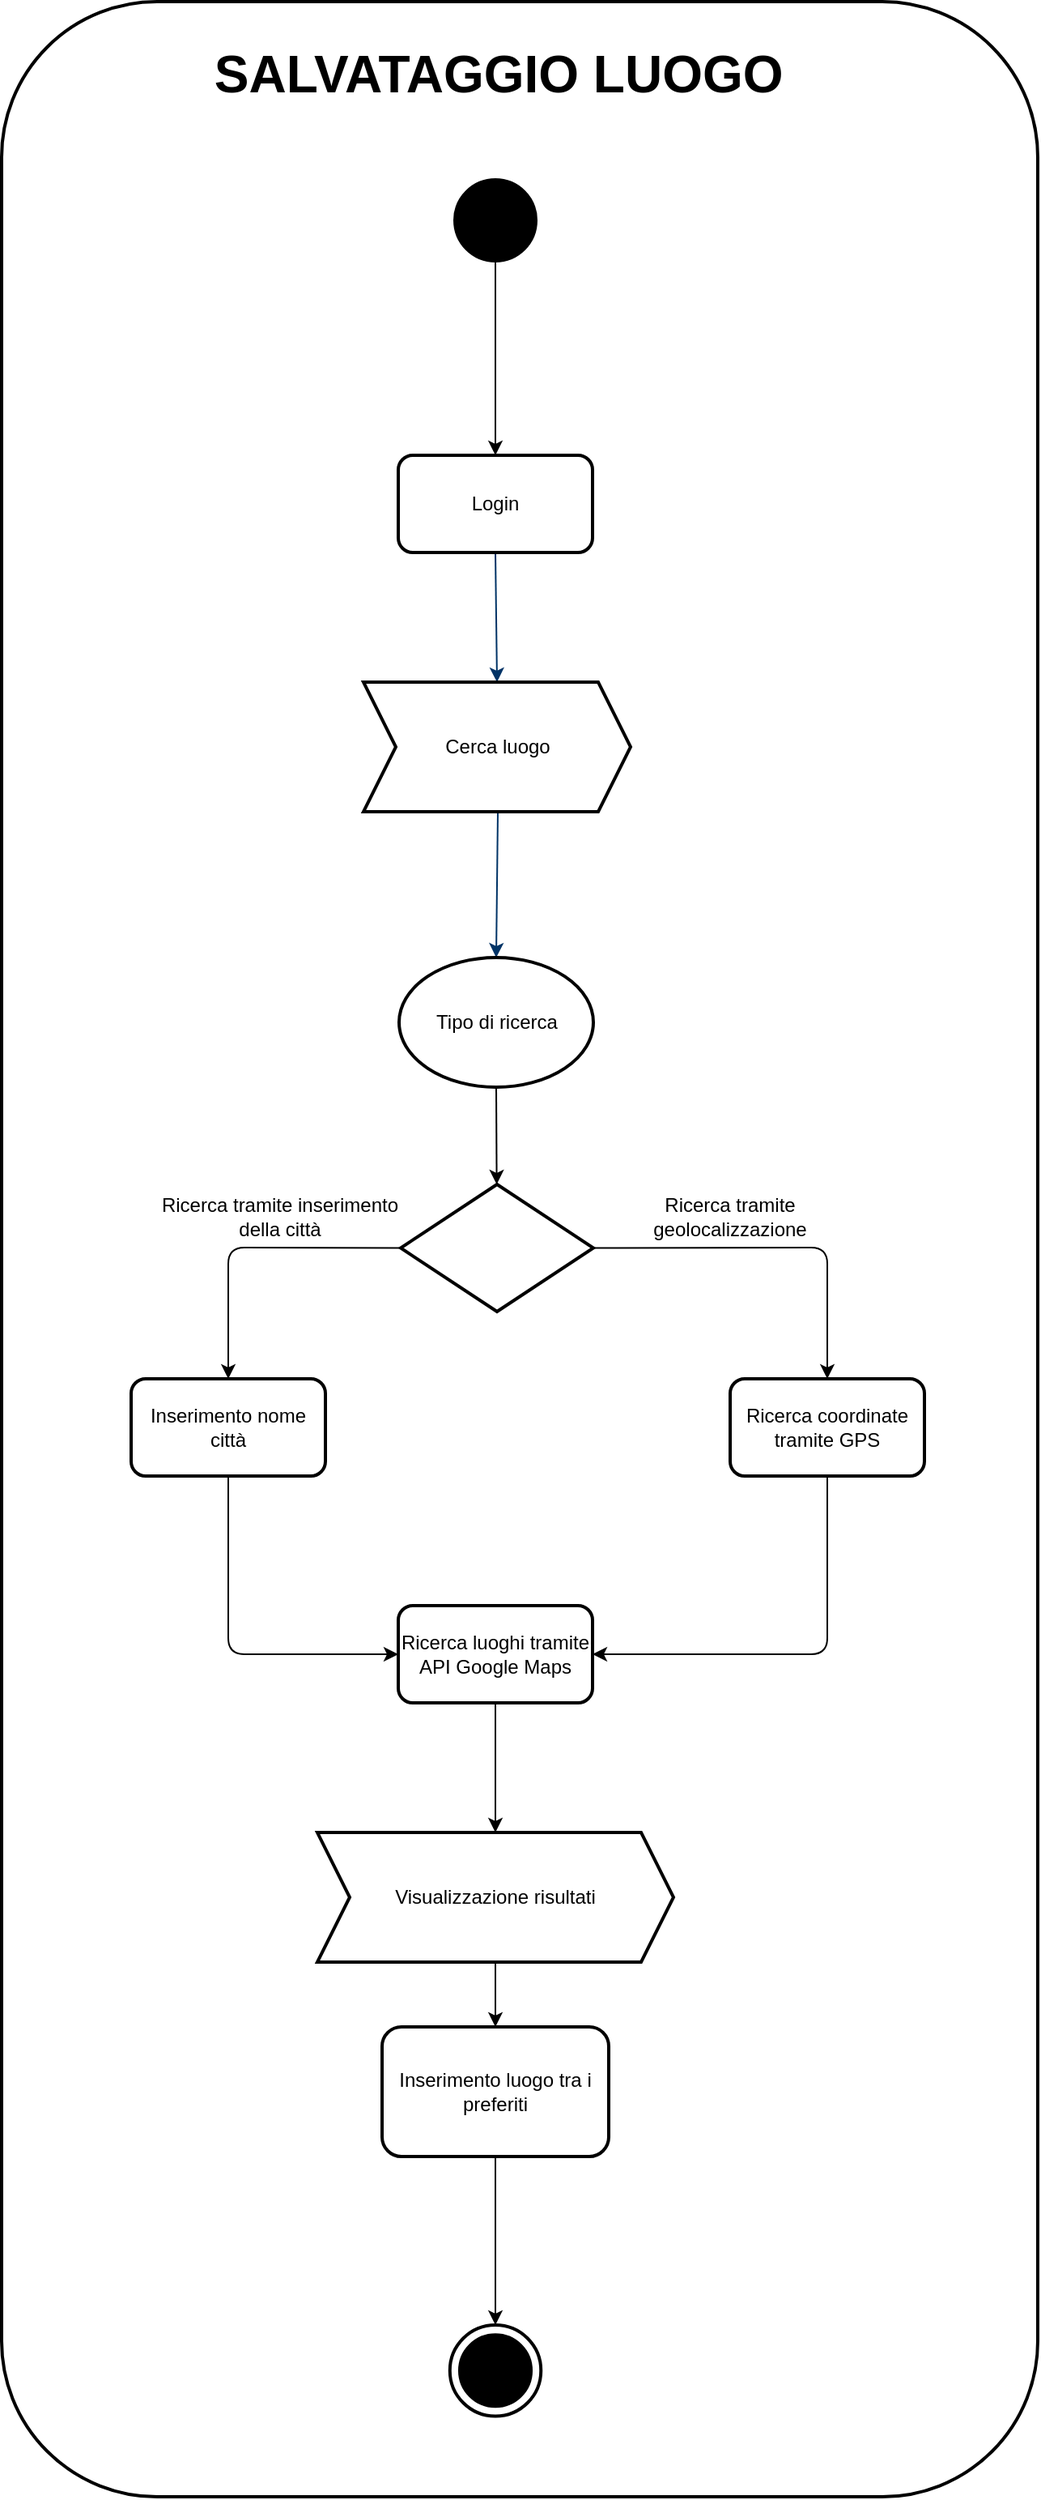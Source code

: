 <mxfile version="13.1.14" type="device"><diagram id="6a731a19-8d31-9384-78a2-239565b7b9f0" name="Page-1"><mxGraphModel dx="2770" dy="2047" grid="1" gridSize="10" guides="1" tooltips="1" connect="1" arrows="1" fold="1" page="1" pageScale="1" pageWidth="1169" pageHeight="827" background="#ffffff" math="0" shadow="0"><root><mxCell id="0"/><mxCell id="1" parent="0"/><mxCell id="0LOogn2XhNTWpXxVddqY-87" value="" style="rounded=1;whiteSpace=wrap;html=1;strokeWidth=2;fillColor=#FFFFFF;" vertex="1" parent="1"><mxGeometry x="30" y="-250" width="640" height="1540" as="geometry"/></mxCell><mxCell id="7" style="fontStyle=1;strokeColor=#003366;strokeWidth=1;html=1;entryX=0.5;entryY=0;entryDx=0;entryDy=0;exitX=0.5;exitY=1;exitDx=0;exitDy=0;" parent="1" source="0LOogn2XhNTWpXxVddqY-80" target="0LOogn2XhNTWpXxVddqY-55" edge="1"><mxGeometry relative="1" as="geometry"><mxPoint x="335.195" y="108" as="sourcePoint"/><mxPoint x="335" y="148" as="targetPoint"/></mxGeometry></mxCell><mxCell id="9" style="fontStyle=1;strokeColor=#003366;strokeWidth=1;html=1;entryX=0.5;entryY=0;entryDx=0;entryDy=0;" parent="1" target="0LOogn2XhNTWpXxVddqY-56" edge="1"><mxGeometry relative="1" as="geometry"><mxPoint x="336.5" y="250" as="sourcePoint"/><mxPoint x="365" y="380" as="targetPoint"/></mxGeometry></mxCell><mxCell id="24" value="" style="shape=mxgraph.flowchart.decision;strokeWidth=2;gradientColor=none;gradientDirection=north;fontStyle=0;html=1;" parent="1" vertex="1"><mxGeometry x="276.5" y="480" width="119" height="78.5" as="geometry"/></mxCell><mxCell id="0LOogn2XhNTWpXxVddqY-55" value="Cerca luogo" style="shape=step;perimeter=stepPerimeter;whiteSpace=wrap;html=1;fixedSize=1;strokeWidth=2;" vertex="1" parent="1"><mxGeometry x="253.5" y="170" width="165" height="80" as="geometry"/></mxCell><mxCell id="0LOogn2XhNTWpXxVddqY-56" value="Tipo di ricerca" style="ellipse;whiteSpace=wrap;html=1;strokeWidth=2;" vertex="1" parent="1"><mxGeometry x="275.5" y="340" width="120" height="80" as="geometry"/></mxCell><mxCell id="0LOogn2XhNTWpXxVddqY-58" value="" style="endArrow=classic;html=1;exitX=0.5;exitY=1;exitDx=0;exitDy=0;" edge="1" parent="1" source="0LOogn2XhNTWpXxVddqY-56" target="24"><mxGeometry width="50" height="50" relative="1" as="geometry"><mxPoint x="365" y="520" as="sourcePoint"/><mxPoint x="415" y="470" as="targetPoint"/></mxGeometry></mxCell><mxCell id="0LOogn2XhNTWpXxVddqY-59" value="Ricerca tramite geolocalizzazione" style="text;html=1;strokeColor=none;fillColor=none;align=center;verticalAlign=middle;whiteSpace=wrap;rounded=0;" vertex="1" parent="1"><mxGeometry x="405" y="490" width="150" height="20" as="geometry"/></mxCell><mxCell id="0LOogn2XhNTWpXxVddqY-60" value="Ricerca tramite inserimento della città" style="text;html=1;strokeColor=none;fillColor=none;align=center;verticalAlign=middle;whiteSpace=wrap;rounded=0;" vertex="1" parent="1"><mxGeometry x="126.5" y="490" width="150" height="20" as="geometry"/></mxCell><mxCell id="0LOogn2XhNTWpXxVddqY-61" value="Inserimento nome città" style="rounded=1;whiteSpace=wrap;html=1;strokeWidth=2;" vertex="1" parent="1"><mxGeometry x="110" y="600" width="120" height="60" as="geometry"/></mxCell><mxCell id="0LOogn2XhNTWpXxVddqY-62" value="Ricerca coordinate tramite GPS" style="rounded=1;whiteSpace=wrap;html=1;strokeWidth=2;" vertex="1" parent="1"><mxGeometry x="480" y="600" width="120" height="60" as="geometry"/></mxCell><mxCell id="0LOogn2XhNTWpXxVddqY-63" value="" style="endArrow=classic;html=1;entryX=0.5;entryY=0;entryDx=0;entryDy=0;exitX=1;exitY=0.5;exitDx=0;exitDy=0;exitPerimeter=0;" edge="1" parent="1" source="24" target="0LOogn2XhNTWpXxVddqY-62"><mxGeometry width="50" height="50" relative="1" as="geometry"><mxPoint x="545" y="720" as="sourcePoint"/><mxPoint x="595" y="670" as="targetPoint"/><Array as="points"><mxPoint x="540" y="519"/></Array></mxGeometry></mxCell><mxCell id="0LOogn2XhNTWpXxVddqY-64" value="" style="endArrow=classic;html=1;entryX=0.5;entryY=0;entryDx=0;entryDy=0;exitX=0;exitY=0.5;exitDx=0;exitDy=0;exitPerimeter=0;" edge="1" parent="1" source="24" target="0LOogn2XhNTWpXxVddqY-61"><mxGeometry width="50" height="50" relative="1" as="geometry"><mxPoint x="405.5" y="529.25" as="sourcePoint"/><mxPoint x="550" y="610" as="targetPoint"/><Array as="points"><mxPoint x="170" y="519"/></Array></mxGeometry></mxCell><mxCell id="0LOogn2XhNTWpXxVddqY-65" value="Ricerca luoghi tramite API Google Maps" style="rounded=1;whiteSpace=wrap;html=1;strokeWidth=2;" vertex="1" parent="1"><mxGeometry x="275" y="740" width="120" height="60" as="geometry"/></mxCell><mxCell id="0LOogn2XhNTWpXxVddqY-66" value="" style="endArrow=classic;html=1;entryX=0;entryY=0.5;entryDx=0;entryDy=0;exitX=0.5;exitY=1;exitDx=0;exitDy=0;" edge="1" parent="1" source="0LOogn2XhNTWpXxVddqY-61" target="0LOogn2XhNTWpXxVddqY-65"><mxGeometry width="50" height="50" relative="1" as="geometry"><mxPoint x="286.5" y="529.25" as="sourcePoint"/><mxPoint x="180" y="610.0" as="targetPoint"/><Array as="points"><mxPoint x="170" y="770"/></Array></mxGeometry></mxCell><mxCell id="0LOogn2XhNTWpXxVddqY-67" value="" style="endArrow=classic;html=1;entryX=1;entryY=0.5;entryDx=0;entryDy=0;exitX=0.5;exitY=1;exitDx=0;exitDy=0;" edge="1" parent="1" source="0LOogn2XhNTWpXxVddqY-62" target="0LOogn2XhNTWpXxVddqY-65"><mxGeometry width="50" height="50" relative="1" as="geometry"><mxPoint x="435.5" y="680.0" as="sourcePoint"/><mxPoint x="540.5" y="790" as="targetPoint"/><Array as="points"><mxPoint x="540" y="770"/></Array></mxGeometry></mxCell><mxCell id="0LOogn2XhNTWpXxVddqY-85" style="edgeStyle=orthogonalEdgeStyle;rounded=0;orthogonalLoop=1;jettySize=auto;html=1;entryX=0.5;entryY=0;entryDx=0;entryDy=0;" edge="1" parent="1" source="0LOogn2XhNTWpXxVddqY-68" target="0LOogn2XhNTWpXxVddqY-83"><mxGeometry relative="1" as="geometry"/></mxCell><mxCell id="0LOogn2XhNTWpXxVddqY-68" value="Visualizzazione risultati" style="shape=step;perimeter=stepPerimeter;whiteSpace=wrap;html=1;fixedSize=1;strokeWidth=2;" vertex="1" parent="1"><mxGeometry x="225" y="880" width="220" height="80" as="geometry"/></mxCell><mxCell id="0LOogn2XhNTWpXxVddqY-69" value="" style="endArrow=classic;html=1;entryX=0.5;entryY=0;entryDx=0;entryDy=0;exitX=0.5;exitY=1;exitDx=0;exitDy=0;" edge="1" parent="1" source="0LOogn2XhNTWpXxVddqY-65" target="0LOogn2XhNTWpXxVddqY-68"><mxGeometry width="50" height="50" relative="1" as="geometry"><mxPoint x="275" y="960" as="sourcePoint"/><mxPoint x="325" y="910" as="targetPoint"/></mxGeometry></mxCell><mxCell id="0LOogn2XhNTWpXxVddqY-76" value="" style="group" vertex="1" connectable="0" parent="1"><mxGeometry x="306.88" y="1184" width="56.25" height="56.25" as="geometry"/></mxCell><mxCell id="0LOogn2XhNTWpXxVddqY-75" value="" style="ellipse;whiteSpace=wrap;html=1;aspect=fixed;strokeWidth=2;fillColor=#FFFFFF;" vertex="1" parent="0LOogn2XhNTWpXxVddqY-76"><mxGeometry width="56.25" height="56.25" as="geometry"/></mxCell><mxCell id="0LOogn2XhNTWpXxVddqY-73" value="" style="ellipse;whiteSpace=wrap;html=1;aspect=fixed;strokeWidth=2;fillColor=#000000;" vertex="1" parent="0LOogn2XhNTWpXxVddqY-76"><mxGeometry x="6.105" y="6.111" width="44.035" height="44.035" as="geometry"/></mxCell><mxCell id="0LOogn2XhNTWpXxVddqY-82" style="edgeStyle=orthogonalEdgeStyle;rounded=0;orthogonalLoop=1;jettySize=auto;html=1;exitX=0.5;exitY=1;exitDx=0;exitDy=0;entryX=0.5;entryY=0;entryDx=0;entryDy=0;" edge="1" parent="1" source="0LOogn2XhNTWpXxVddqY-79" target="0LOogn2XhNTWpXxVddqY-80"><mxGeometry relative="1" as="geometry"/></mxCell><mxCell id="0LOogn2XhNTWpXxVddqY-79" value="" style="ellipse;whiteSpace=wrap;html=1;aspect=fixed;strokeWidth=2;fillColor=#000000;" vertex="1" parent="1"><mxGeometry x="310" y="-140" width="50" height="50" as="geometry"/></mxCell><mxCell id="0LOogn2XhNTWpXxVddqY-80" value="Login" style="rounded=1;whiteSpace=wrap;html=1;strokeWidth=2;fillColor=#FFFFFF;" vertex="1" parent="1"><mxGeometry x="275" y="30" width="120" height="60" as="geometry"/></mxCell><mxCell id="0LOogn2XhNTWpXxVddqY-86" style="edgeStyle=orthogonalEdgeStyle;rounded=0;orthogonalLoop=1;jettySize=auto;html=1;exitX=0.5;exitY=1;exitDx=0;exitDy=0;entryX=0.5;entryY=0;entryDx=0;entryDy=0;" edge="1" parent="1" source="0LOogn2XhNTWpXxVddqY-83" target="0LOogn2XhNTWpXxVddqY-75"><mxGeometry relative="1" as="geometry"><mxPoint x="335" y="1180" as="targetPoint"/></mxGeometry></mxCell><mxCell id="0LOogn2XhNTWpXxVddqY-83" value="Inserimento luogo tra i preferiti" style="rounded=1;whiteSpace=wrap;html=1;strokeWidth=2;fillColor=#FFFFFF;" vertex="1" parent="1"><mxGeometry x="265" y="1000" width="140" height="80" as="geometry"/></mxCell><mxCell id="0LOogn2XhNTWpXxVddqY-88" value="SALVATAGGIO LUOGO&amp;nbsp;" style="text;html=1;strokeColor=none;fillColor=none;align=center;verticalAlign=middle;whiteSpace=wrap;rounded=0;fontSize=32;fontStyle=1" vertex="1" parent="1"><mxGeometry x="134" y="-230" width="415" height="50" as="geometry"/></mxCell></root></mxGraphModel></diagram></mxfile>